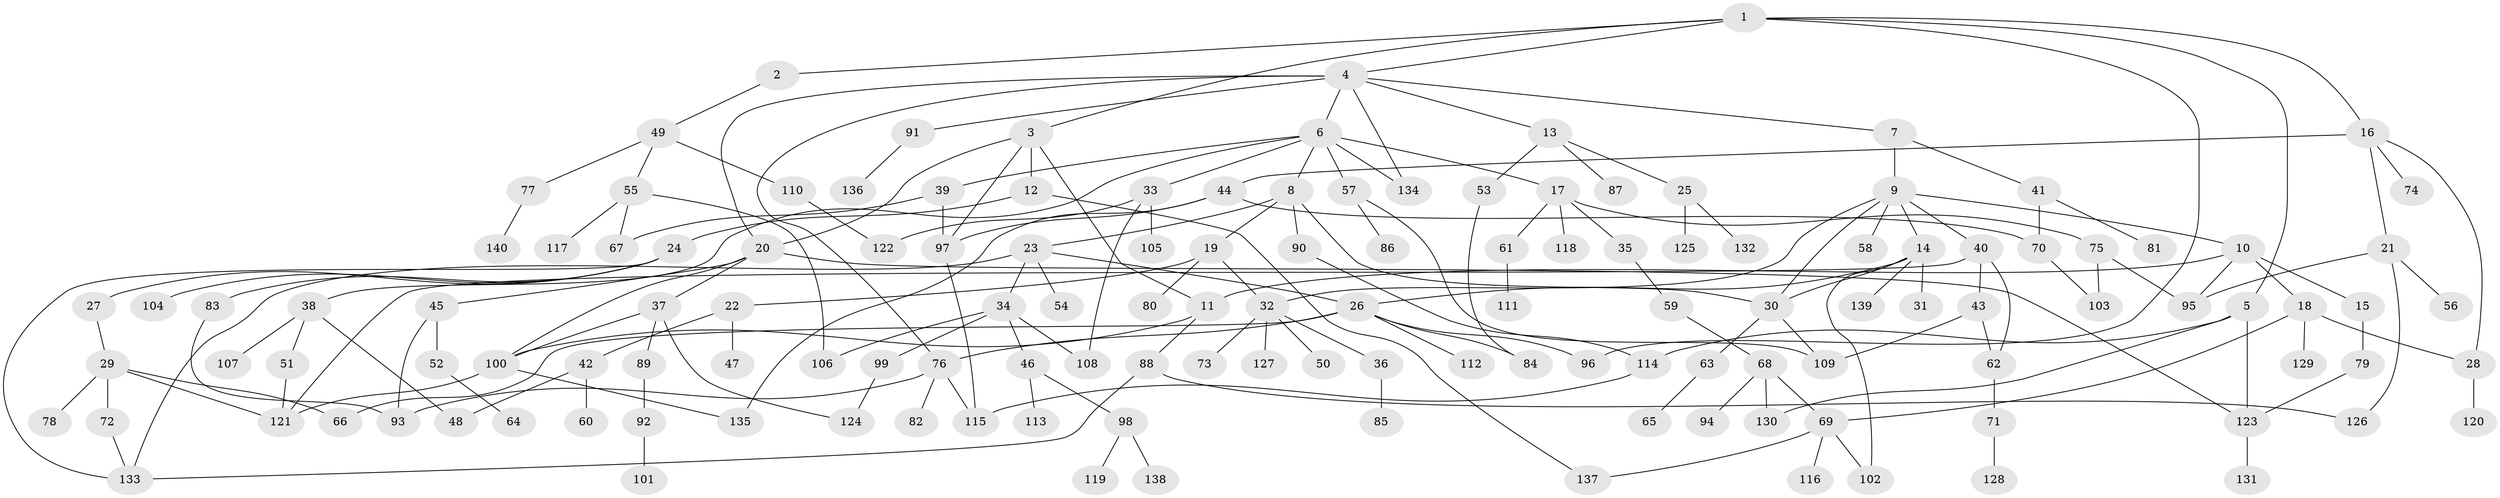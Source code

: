 // coarse degree distribution, {6: 0.061224489795918366, 2: 0.22448979591836735, 8: 0.030612244897959183, 4: 0.17346938775510204, 9: 0.01020408163265306, 3: 0.12244897959183673, 5: 0.05102040816326531, 7: 0.02040816326530612, 1: 0.30612244897959184}
// Generated by graph-tools (version 1.1) at 2025/23/03/03/25 07:23:30]
// undirected, 140 vertices, 187 edges
graph export_dot {
graph [start="1"]
  node [color=gray90,style=filled];
  1;
  2;
  3;
  4;
  5;
  6;
  7;
  8;
  9;
  10;
  11;
  12;
  13;
  14;
  15;
  16;
  17;
  18;
  19;
  20;
  21;
  22;
  23;
  24;
  25;
  26;
  27;
  28;
  29;
  30;
  31;
  32;
  33;
  34;
  35;
  36;
  37;
  38;
  39;
  40;
  41;
  42;
  43;
  44;
  45;
  46;
  47;
  48;
  49;
  50;
  51;
  52;
  53;
  54;
  55;
  56;
  57;
  58;
  59;
  60;
  61;
  62;
  63;
  64;
  65;
  66;
  67;
  68;
  69;
  70;
  71;
  72;
  73;
  74;
  75;
  76;
  77;
  78;
  79;
  80;
  81;
  82;
  83;
  84;
  85;
  86;
  87;
  88;
  89;
  90;
  91;
  92;
  93;
  94;
  95;
  96;
  97;
  98;
  99;
  100;
  101;
  102;
  103;
  104;
  105;
  106;
  107;
  108;
  109;
  110;
  111;
  112;
  113;
  114;
  115;
  116;
  117;
  118;
  119;
  120;
  121;
  122;
  123;
  124;
  125;
  126;
  127;
  128;
  129;
  130;
  131;
  132;
  133;
  134;
  135;
  136;
  137;
  138;
  139;
  140;
  1 -- 2;
  1 -- 3;
  1 -- 4;
  1 -- 5;
  1 -- 16;
  1 -- 96;
  2 -- 49;
  3 -- 12;
  3 -- 20;
  3 -- 97;
  3 -- 11;
  4 -- 6;
  4 -- 7;
  4 -- 13;
  4 -- 20;
  4 -- 76;
  4 -- 91;
  4 -- 134;
  5 -- 123;
  5 -- 130;
  5 -- 114;
  6 -- 8;
  6 -- 17;
  6 -- 33;
  6 -- 38;
  6 -- 39;
  6 -- 57;
  6 -- 134;
  7 -- 9;
  7 -- 41;
  8 -- 19;
  8 -- 23;
  8 -- 30;
  8 -- 90;
  9 -- 10;
  9 -- 14;
  9 -- 32;
  9 -- 40;
  9 -- 58;
  9 -- 30;
  10 -- 11;
  10 -- 15;
  10 -- 18;
  10 -- 95;
  11 -- 88;
  11 -- 100;
  12 -- 24;
  12 -- 137;
  13 -- 25;
  13 -- 53;
  13 -- 87;
  14 -- 31;
  14 -- 139;
  14 -- 102;
  14 -- 30;
  14 -- 26;
  15 -- 79;
  16 -- 21;
  16 -- 44;
  16 -- 74;
  16 -- 28;
  17 -- 35;
  17 -- 61;
  17 -- 75;
  17 -- 118;
  18 -- 28;
  18 -- 69;
  18 -- 129;
  19 -- 22;
  19 -- 80;
  19 -- 32;
  20 -- 37;
  20 -- 45;
  20 -- 123;
  20 -- 100;
  21 -- 56;
  21 -- 126;
  21 -- 95;
  22 -- 42;
  22 -- 47;
  23 -- 26;
  23 -- 34;
  23 -- 54;
  23 -- 133;
  24 -- 27;
  24 -- 83;
  24 -- 104;
  24 -- 133;
  25 -- 125;
  25 -- 132;
  26 -- 66;
  26 -- 96;
  26 -- 112;
  26 -- 84;
  26 -- 76;
  27 -- 29;
  28 -- 120;
  29 -- 72;
  29 -- 78;
  29 -- 121;
  29 -- 66;
  30 -- 63;
  30 -- 109;
  32 -- 36;
  32 -- 50;
  32 -- 73;
  32 -- 127;
  33 -- 105;
  33 -- 122;
  33 -- 108;
  34 -- 46;
  34 -- 99;
  34 -- 106;
  34 -- 108;
  35 -- 59;
  36 -- 85;
  37 -- 89;
  37 -- 124;
  37 -- 100;
  38 -- 48;
  38 -- 51;
  38 -- 107;
  39 -- 67;
  39 -- 97;
  40 -- 43;
  40 -- 62;
  40 -- 121;
  41 -- 81;
  41 -- 70;
  42 -- 60;
  42 -- 48;
  43 -- 109;
  43 -- 62;
  44 -- 70;
  44 -- 97;
  44 -- 135;
  45 -- 52;
  45 -- 93;
  46 -- 98;
  46 -- 113;
  49 -- 55;
  49 -- 77;
  49 -- 110;
  51 -- 121;
  52 -- 64;
  53 -- 84;
  55 -- 67;
  55 -- 117;
  55 -- 106;
  57 -- 86;
  57 -- 109;
  59 -- 68;
  61 -- 111;
  62 -- 71;
  63 -- 65;
  68 -- 94;
  68 -- 130;
  68 -- 69;
  69 -- 102;
  69 -- 116;
  69 -- 137;
  70 -- 103;
  71 -- 128;
  72 -- 133;
  75 -- 103;
  75 -- 95;
  76 -- 82;
  76 -- 93;
  76 -- 115;
  77 -- 140;
  79 -- 123;
  83 -- 93;
  88 -- 126;
  88 -- 133;
  89 -- 92;
  90 -- 114;
  91 -- 136;
  92 -- 101;
  97 -- 115;
  98 -- 119;
  98 -- 138;
  99 -- 124;
  100 -- 121;
  100 -- 135;
  110 -- 122;
  114 -- 115;
  123 -- 131;
}
